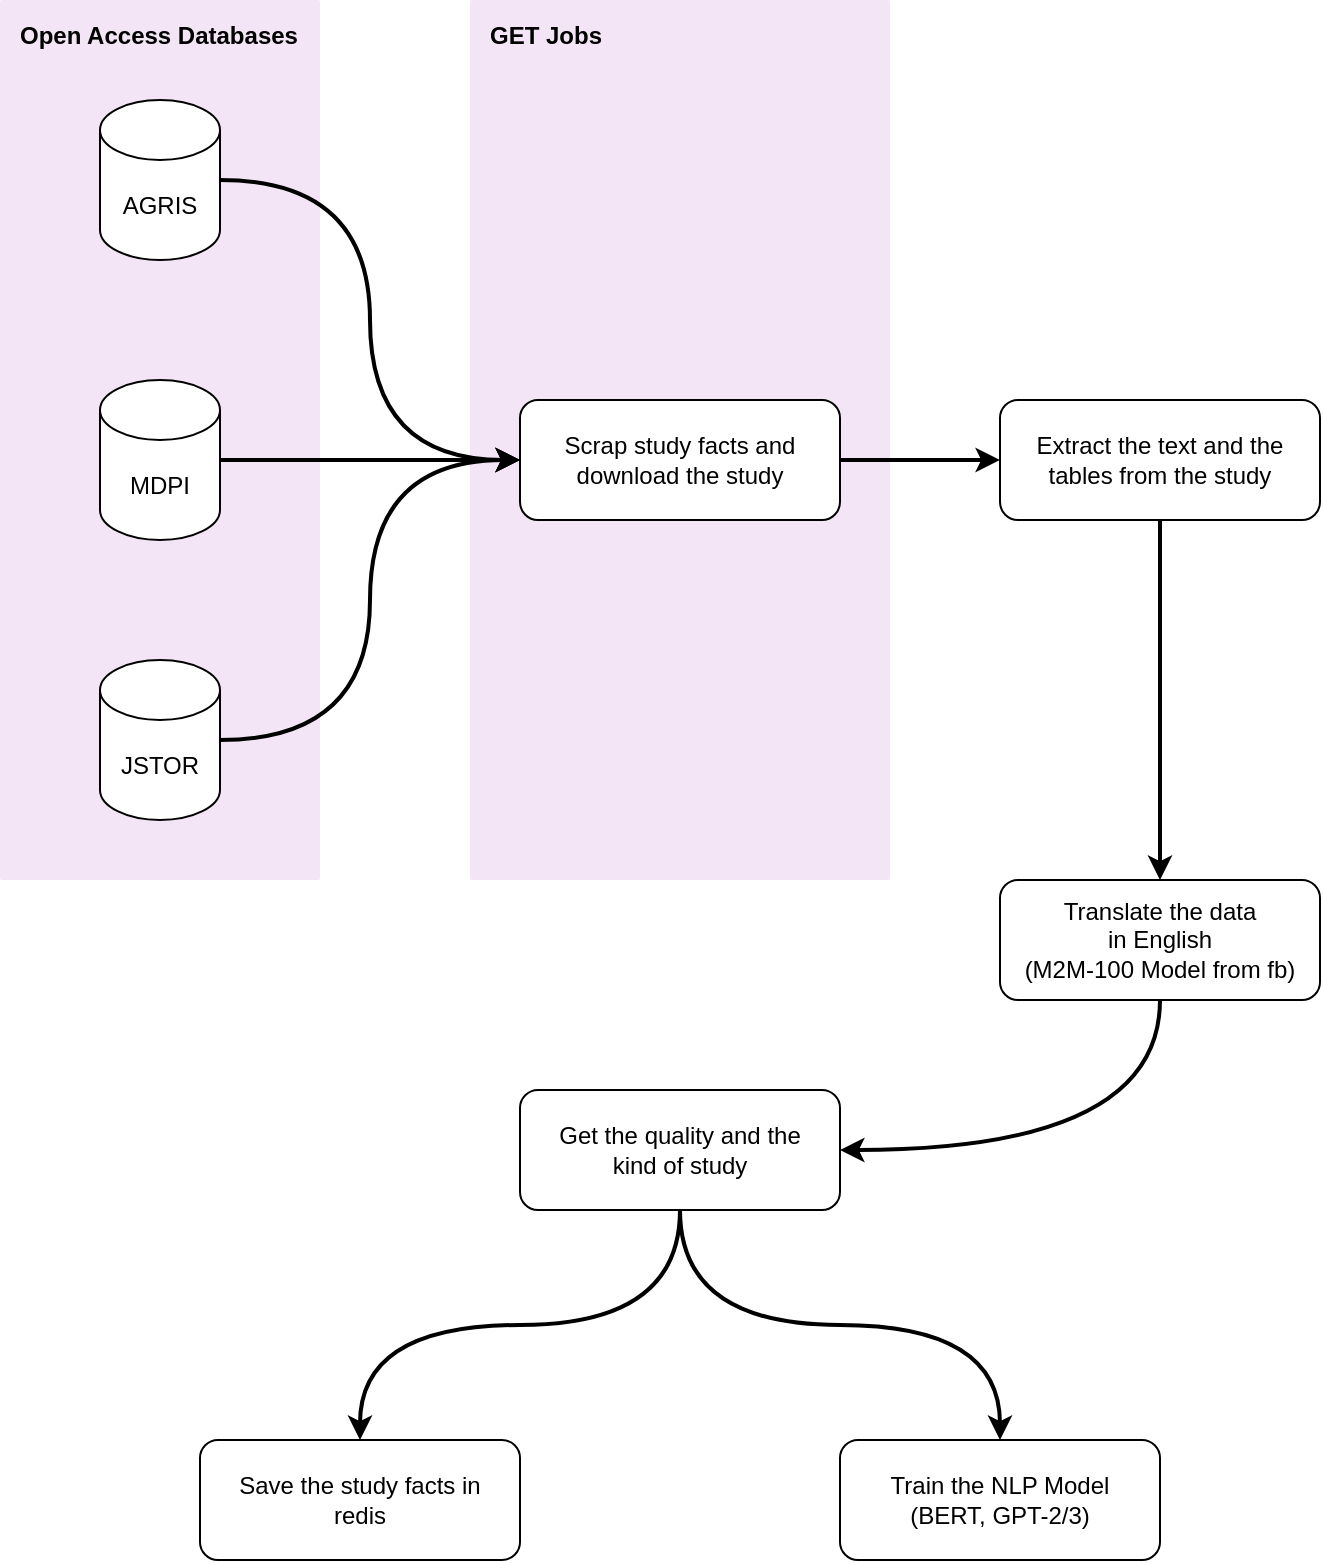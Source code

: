 <mxfile version="13.9.2" type="github">
  <diagram id="YPPOztvhntC4p48ojjDi" name="Page-1">
    <mxGraphModel dx="1414" dy="1802" grid="1" gridSize="10" guides="1" tooltips="1" connect="1" arrows="1" fold="1" page="1" pageScale="1" pageWidth="827" pageHeight="1169" math="0" shadow="0">
      <root>
        <mxCell id="0" />
        <mxCell id="1" parent="0" />
        <mxCell id="xIkmYsw43qUoyMVWB1ey-25" value="GET Jobs" style="points=[[0,0,0],[0.25,0,0],[0.5,0,0],[0.75,0,0],[1,0,0],[1,0.25,0],[1,0.5,0],[1,0.75,0],[1,1,0],[0.75,1,0],[0.5,1,0],[0.25,1,0],[0,1,0],[0,0.75,0],[0,0.5,0],[0,0.25,0]];rounded=1;absoluteArcSize=1;arcSize=2;html=1;strokeColor=none;gradientColor=none;shadow=0;dashed=0;fontSize=12;align=left;verticalAlign=top;spacing=10;spacingTop=-4;fillColor=#F3E5F5;fontColor=#000000;fontStyle=1" vertex="1" parent="1">
          <mxGeometry x="255" y="40" width="210" height="440" as="geometry" />
        </mxCell>
        <mxCell id="xIkmYsw43qUoyMVWB1ey-5" value="Open Access Databases&amp;nbsp;" style="points=[[0,0,0],[0.25,0,0],[0.5,0,0],[0.75,0,0],[1,0,0],[1,0.25,0],[1,0.5,0],[1,0.75,0],[1,1,0],[0.75,1,0],[0.5,1,0],[0.25,1,0],[0,1,0],[0,0.75,0],[0,0.5,0],[0,0.25,0]];rounded=1;absoluteArcSize=1;arcSize=2;html=1;strokeColor=none;gradientColor=none;shadow=0;dashed=0;fontSize=12;align=left;verticalAlign=top;spacing=10;spacingTop=-4;fillColor=#F3E5F5;fontStyle=1;fontColor=#000000;" vertex="1" parent="1">
          <mxGeometry x="20" y="40" width="160" height="440" as="geometry" />
        </mxCell>
        <mxCell id="xIkmYsw43qUoyMVWB1ey-26" style="edgeStyle=orthogonalEdgeStyle;curved=1;rounded=0;orthogonalLoop=1;jettySize=auto;html=1;exitX=1;exitY=0.5;exitDx=0;exitDy=0;exitPerimeter=0;entryX=0;entryY=0.5;entryDx=0;entryDy=0;strokeColor=#000000;strokeWidth=2;" edge="1" parent="1" source="xIkmYsw43qUoyMVWB1ey-2" target="xIkmYsw43qUoyMVWB1ey-20">
          <mxGeometry relative="1" as="geometry" />
        </mxCell>
        <mxCell id="xIkmYsw43qUoyMVWB1ey-2" value="AGRIS" style="shape=cylinder3;whiteSpace=wrap;html=1;boundedLbl=1;backgroundOutline=1;size=15;" vertex="1" parent="1">
          <mxGeometry x="70" y="90" width="60" height="80" as="geometry" />
        </mxCell>
        <mxCell id="xIkmYsw43qUoyMVWB1ey-27" style="edgeStyle=orthogonalEdgeStyle;curved=1;rounded=0;orthogonalLoop=1;jettySize=auto;html=1;exitX=1;exitY=0.5;exitDx=0;exitDy=0;exitPerimeter=0;entryX=0;entryY=0.5;entryDx=0;entryDy=0;strokeColor=#000000;strokeWidth=2;" edge="1" parent="1" source="xIkmYsw43qUoyMVWB1ey-3" target="xIkmYsw43qUoyMVWB1ey-20">
          <mxGeometry relative="1" as="geometry" />
        </mxCell>
        <mxCell id="xIkmYsw43qUoyMVWB1ey-3" value="JSTOR" style="shape=cylinder3;whiteSpace=wrap;html=1;boundedLbl=1;backgroundOutline=1;size=15;" vertex="1" parent="1">
          <mxGeometry x="70" y="370" width="60" height="80" as="geometry" />
        </mxCell>
        <mxCell id="xIkmYsw43qUoyMVWB1ey-21" style="edgeStyle=orthogonalEdgeStyle;rounded=0;orthogonalLoop=1;jettySize=auto;html=1;exitX=1;exitY=0.5;exitDx=0;exitDy=0;exitPerimeter=0;entryX=0;entryY=0.5;entryDx=0;entryDy=0;strokeColor=#000000;curved=1;strokeWidth=2;" edge="1" parent="1" source="xIkmYsw43qUoyMVWB1ey-4" target="xIkmYsw43qUoyMVWB1ey-20">
          <mxGeometry relative="1" as="geometry" />
        </mxCell>
        <mxCell id="xIkmYsw43qUoyMVWB1ey-4" value="MDPI" style="shape=cylinder3;whiteSpace=wrap;html=1;boundedLbl=1;backgroundOutline=1;size=15;" vertex="1" parent="1">
          <mxGeometry x="70" y="230" width="60" height="80" as="geometry" />
        </mxCell>
        <mxCell id="xIkmYsw43qUoyMVWB1ey-33" style="edgeStyle=orthogonalEdgeStyle;curved=1;rounded=0;orthogonalLoop=1;jettySize=auto;html=1;exitX=0.5;exitY=1;exitDx=0;exitDy=0;entryX=1;entryY=0.5;entryDx=0;entryDy=0;strokeColor=#000000;strokeWidth=2;fontColor=#000000;" edge="1" parent="1" source="xIkmYsw43qUoyMVWB1ey-12" target="xIkmYsw43qUoyMVWB1ey-31">
          <mxGeometry relative="1" as="geometry" />
        </mxCell>
        <mxCell id="xIkmYsw43qUoyMVWB1ey-12" value="Translate the data&lt;br&gt;in English&lt;br&gt;(M2M-100 Model from fb)" style="rounded=1;whiteSpace=wrap;html=1;" vertex="1" parent="1">
          <mxGeometry x="520" y="480" width="160" height="60" as="geometry" />
        </mxCell>
        <mxCell id="xIkmYsw43qUoyMVWB1ey-13" value="Save the study facts in&lt;br&gt;redis" style="rounded=1;whiteSpace=wrap;html=1;" vertex="1" parent="1">
          <mxGeometry x="120" y="760" width="160" height="60" as="geometry" />
        </mxCell>
        <mxCell id="xIkmYsw43qUoyMVWB1ey-14" value="Train the NLP Model&lt;br&gt;(BERT, GPT-2/3)" style="rounded=1;whiteSpace=wrap;html=1;" vertex="1" parent="1">
          <mxGeometry x="440" y="760" width="160" height="60" as="geometry" />
        </mxCell>
        <mxCell id="xIkmYsw43qUoyMVWB1ey-32" style="edgeStyle=orthogonalEdgeStyle;curved=1;rounded=0;orthogonalLoop=1;jettySize=auto;html=1;exitX=0.5;exitY=1;exitDx=0;exitDy=0;entryX=0.5;entryY=0;entryDx=0;entryDy=0;strokeColor=#000000;strokeWidth=2;fontColor=#000000;" edge="1" parent="1" source="xIkmYsw43qUoyMVWB1ey-16" target="xIkmYsw43qUoyMVWB1ey-12">
          <mxGeometry relative="1" as="geometry" />
        </mxCell>
        <mxCell id="xIkmYsw43qUoyMVWB1ey-16" value="Extract the text and the tables from the study" style="rounded=1;whiteSpace=wrap;html=1;" vertex="1" parent="1">
          <mxGeometry x="520" y="240" width="160" height="60" as="geometry" />
        </mxCell>
        <mxCell id="xIkmYsw43qUoyMVWB1ey-29" style="edgeStyle=orthogonalEdgeStyle;curved=1;rounded=0;orthogonalLoop=1;jettySize=auto;html=1;exitX=1;exitY=0.5;exitDx=0;exitDy=0;entryX=0;entryY=0.5;entryDx=0;entryDy=0;strokeColor=#000000;strokeWidth=2;fontColor=#000000;" edge="1" parent="1" source="xIkmYsw43qUoyMVWB1ey-20" target="xIkmYsw43qUoyMVWB1ey-16">
          <mxGeometry relative="1" as="geometry" />
        </mxCell>
        <mxCell id="xIkmYsw43qUoyMVWB1ey-20" value="Scrap study facts and&lt;br&gt;download the study" style="rounded=1;whiteSpace=wrap;html=1;" vertex="1" parent="1">
          <mxGeometry x="280" y="240" width="160" height="60" as="geometry" />
        </mxCell>
        <mxCell id="xIkmYsw43qUoyMVWB1ey-34" style="edgeStyle=orthogonalEdgeStyle;curved=1;rounded=0;orthogonalLoop=1;jettySize=auto;html=1;exitX=0.5;exitY=1;exitDx=0;exitDy=0;entryX=0.5;entryY=0;entryDx=0;entryDy=0;strokeColor=#000000;strokeWidth=2;fontColor=#000000;" edge="1" parent="1" source="xIkmYsw43qUoyMVWB1ey-31" target="xIkmYsw43qUoyMVWB1ey-13">
          <mxGeometry relative="1" as="geometry" />
        </mxCell>
        <mxCell id="xIkmYsw43qUoyMVWB1ey-35" style="edgeStyle=orthogonalEdgeStyle;curved=1;rounded=0;orthogonalLoop=1;jettySize=auto;html=1;exitX=0.5;exitY=1;exitDx=0;exitDy=0;entryX=0.5;entryY=0;entryDx=0;entryDy=0;strokeColor=#000000;strokeWidth=2;fontColor=#000000;" edge="1" parent="1" source="xIkmYsw43qUoyMVWB1ey-31" target="xIkmYsw43qUoyMVWB1ey-14">
          <mxGeometry relative="1" as="geometry" />
        </mxCell>
        <mxCell id="xIkmYsw43qUoyMVWB1ey-31" value="Get the quality and the&lt;br&gt;kind of study" style="rounded=1;whiteSpace=wrap;html=1;" vertex="1" parent="1">
          <mxGeometry x="280" y="585" width="160" height="60" as="geometry" />
        </mxCell>
      </root>
    </mxGraphModel>
  </diagram>
</mxfile>
